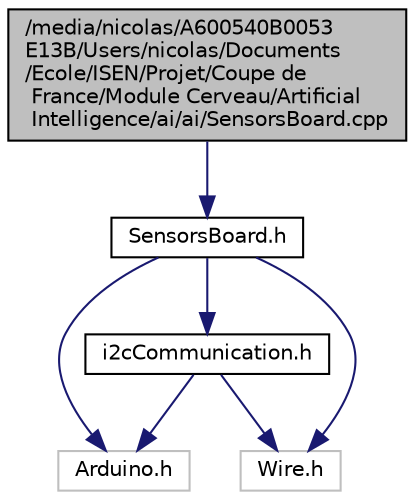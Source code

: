 digraph "/media/nicolas/A600540B0053E13B/Users/nicolas/Documents/Ecole/ISEN/Projet/Coupe de France/Module Cerveau/Artificial Intelligence/ai/ai/SensorsBoard.cpp"
{
  edge [fontname="Helvetica",fontsize="10",labelfontname="Helvetica",labelfontsize="10"];
  node [fontname="Helvetica",fontsize="10",shape=record];
  Node1 [label="/media/nicolas/A600540B0053\lE13B/Users/nicolas/Documents\l/Ecole/ISEN/Projet/Coupe de\l France/Module Cerveau/Artificial\l Intelligence/ai/ai/SensorsBoard.cpp",height=0.2,width=0.4,color="black", fillcolor="grey75", style="filled" fontcolor="black"];
  Node1 -> Node2 [color="midnightblue",fontsize="10",style="solid",fontname="Helvetica"];
  Node2 [label="SensorsBoard.h",height=0.2,width=0.4,color="black", fillcolor="white", style="filled",URL="$_sensors_board_8h.html",tooltip="classe carte capteurs "];
  Node2 -> Node3 [color="midnightblue",fontsize="10",style="solid",fontname="Helvetica"];
  Node3 [label="Arduino.h",height=0.2,width=0.4,color="grey75", fillcolor="white", style="filled"];
  Node2 -> Node4 [color="midnightblue",fontsize="10",style="solid",fontname="Helvetica"];
  Node4 [label="Wire.h",height=0.2,width=0.4,color="grey75", fillcolor="white", style="filled"];
  Node2 -> Node5 [color="midnightblue",fontsize="10",style="solid",fontname="Helvetica"];
  Node5 [label="i2cCommunication.h",height=0.2,width=0.4,color="black", fillcolor="white", style="filled",URL="$_module_01_cerveau_2_artificial_01_intelligence_2ai_2ai_2i2c_communication_8h.html"];
  Node5 -> Node4 [color="midnightblue",fontsize="10",style="solid",fontname="Helvetica"];
  Node5 -> Node3 [color="midnightblue",fontsize="10",style="solid",fontname="Helvetica"];
}
